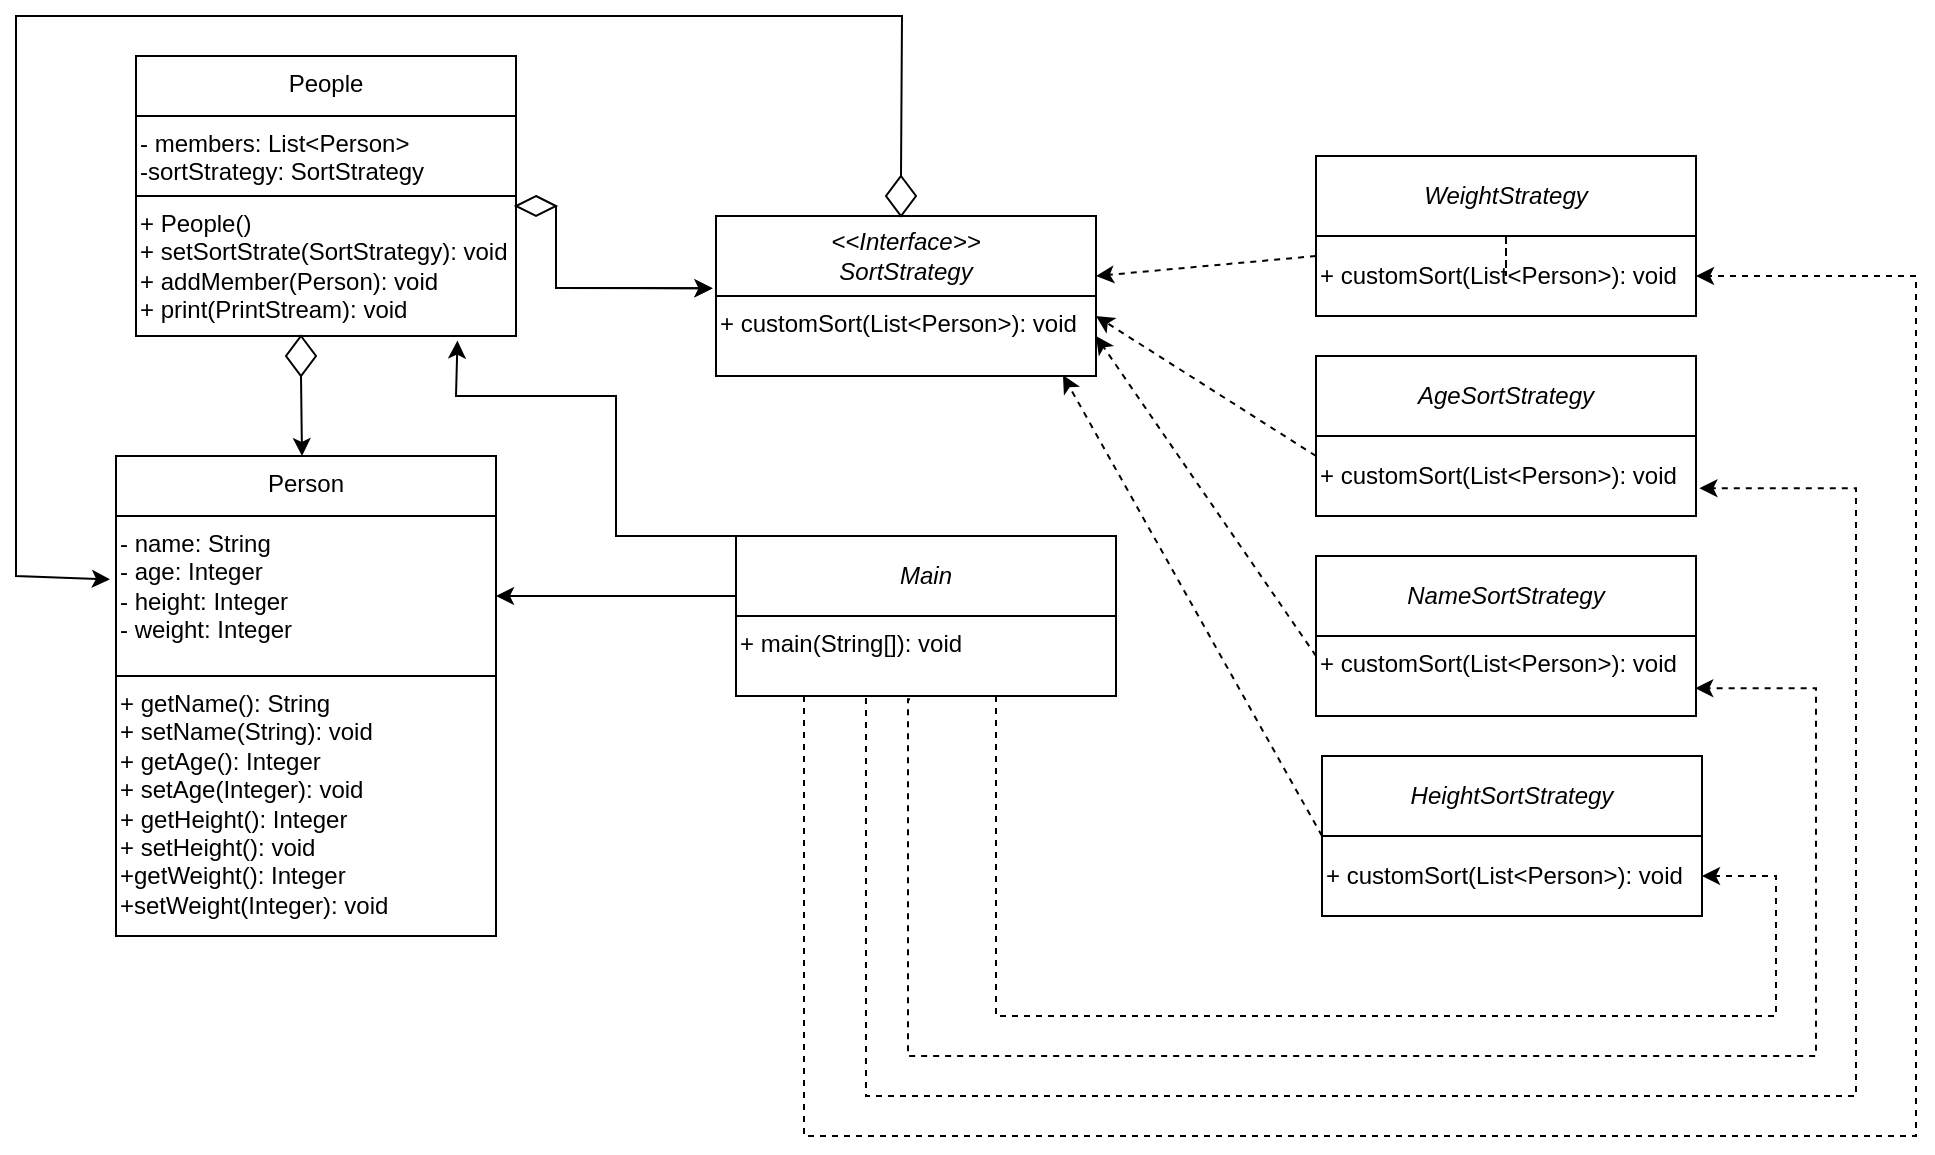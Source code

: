 <mxfile version="20.5.3" type="github">
  <diagram id="C5RBs43oDa-KdzZeNtuy" name="Page-1">
    <mxGraphModel dx="981" dy="548" grid="1" gridSize="10" guides="1" tooltips="1" connect="1" arrows="1" fold="1" page="1" pageScale="1" pageWidth="827" pageHeight="1169" math="0" shadow="0">
      <root>
        <mxCell id="WIyWlLk6GJQsqaUBKTNV-0" />
        <mxCell id="WIyWlLk6GJQsqaUBKTNV-1" parent="WIyWlLk6GJQsqaUBKTNV-0" />
        <mxCell id="MK1zx52-jrZ4IHoqgm-s-22" value="" style="group" vertex="1" connectable="0" parent="WIyWlLk6GJQsqaUBKTNV-1">
          <mxGeometry x="680" y="390" width="190" height="80" as="geometry" />
        </mxCell>
        <mxCell id="MK1zx52-jrZ4IHoqgm-s-12" value="+ customSort(List&amp;lt;Person&amp;gt;): void" style="rounded=0;whiteSpace=wrap;html=1;verticalAlign=top;align=left;" vertex="1" parent="MK1zx52-jrZ4IHoqgm-s-22">
          <mxGeometry y="40" width="190" height="40" as="geometry" />
        </mxCell>
        <mxCell id="MK1zx52-jrZ4IHoqgm-s-13" value="&lt;i&gt;NameSortStrategy&lt;/i&gt;" style="rounded=0;whiteSpace=wrap;html=1;align=center;" vertex="1" parent="MK1zx52-jrZ4IHoqgm-s-22">
          <mxGeometry width="190" height="40" as="geometry" />
        </mxCell>
        <mxCell id="MK1zx52-jrZ4IHoqgm-s-26" value="" style="group" vertex="1" connectable="0" parent="WIyWlLk6GJQsqaUBKTNV-1">
          <mxGeometry x="683" y="490" width="190" height="80" as="geometry" />
        </mxCell>
        <mxCell id="MK1zx52-jrZ4IHoqgm-s-18" value="+ customSort(List&amp;lt;Person&amp;gt;): void" style="rounded=0;whiteSpace=wrap;html=1;align=left;" vertex="1" parent="MK1zx52-jrZ4IHoqgm-s-26">
          <mxGeometry y="40" width="190" height="40" as="geometry" />
        </mxCell>
        <mxCell id="MK1zx52-jrZ4IHoqgm-s-19" value="&lt;i&gt;HeightSortStrategy&lt;/i&gt;" style="rounded=0;whiteSpace=wrap;html=1;align=center;" vertex="1" parent="MK1zx52-jrZ4IHoqgm-s-26">
          <mxGeometry width="190" height="40" as="geometry" />
        </mxCell>
        <mxCell id="MK1zx52-jrZ4IHoqgm-s-27" value="" style="group;align=left;" vertex="1" connectable="0" parent="WIyWlLk6GJQsqaUBKTNV-1">
          <mxGeometry x="680" y="290" width="190" height="80" as="geometry" />
        </mxCell>
        <mxCell id="MK1zx52-jrZ4IHoqgm-s-14" value="+ customSort(List&amp;lt;Person&amp;gt;): void" style="rounded=0;whiteSpace=wrap;html=1;container=0;align=left;" vertex="1" parent="MK1zx52-jrZ4IHoqgm-s-27">
          <mxGeometry y="40" width="190" height="40" as="geometry" />
        </mxCell>
        <mxCell id="MK1zx52-jrZ4IHoqgm-s-15" value="&lt;i&gt;AgeSortStrategy&lt;/i&gt;" style="rounded=0;whiteSpace=wrap;html=1;align=center;" vertex="1" parent="MK1zx52-jrZ4IHoqgm-s-27">
          <mxGeometry width="190" height="40" as="geometry" />
        </mxCell>
        <mxCell id="MK1zx52-jrZ4IHoqgm-s-31" value="" style="group" vertex="1" connectable="0" parent="WIyWlLk6GJQsqaUBKTNV-1">
          <mxGeometry x="390" y="380" width="190" height="80" as="geometry" />
        </mxCell>
        <mxCell id="MK1zx52-jrZ4IHoqgm-s-20" value="+ main(String[]): void" style="rounded=0;whiteSpace=wrap;html=1;align=left;verticalAlign=top;" vertex="1" parent="MK1zx52-jrZ4IHoqgm-s-31">
          <mxGeometry y="40" width="190" height="40" as="geometry" />
        </mxCell>
        <mxCell id="MK1zx52-jrZ4IHoqgm-s-21" value="&lt;i&gt;Main&lt;/i&gt;" style="rounded=0;whiteSpace=wrap;html=1;align=center;" vertex="1" parent="MK1zx52-jrZ4IHoqgm-s-31">
          <mxGeometry width="190" height="40" as="geometry" />
        </mxCell>
        <mxCell id="MK1zx52-jrZ4IHoqgm-s-41" value="" style="group" vertex="1" connectable="0" parent="WIyWlLk6GJQsqaUBKTNV-1">
          <mxGeometry x="80" y="340" width="190" height="240" as="geometry" />
        </mxCell>
        <mxCell id="MK1zx52-jrZ4IHoqgm-s-38" value="+ getName(): String&lt;br&gt;+ setName(String): void&lt;br&gt;+ getAge(): Integer&lt;br&gt;+ setAge(Integer): void&lt;br&gt;+ getHeight(): Integer&lt;br&gt;+ setHeight(): void&lt;br&gt;+getWeight(): Integer&lt;br&gt;&lt;div style=&quot;&quot;&gt;&lt;span style=&quot;background-color: initial;&quot;&gt;+setWeight(Integer): void&lt;/span&gt;&lt;/div&gt;" style="rounded=0;whiteSpace=wrap;html=1;verticalAlign=top;align=left;" vertex="1" parent="MK1zx52-jrZ4IHoqgm-s-41">
          <mxGeometry y="110" width="190" height="130" as="geometry" />
        </mxCell>
        <mxCell id="MK1zx52-jrZ4IHoqgm-s-39" value="- name: String&lt;br&gt;- age: Integer&lt;br&gt;- height: Integer&lt;br&gt;- weight: Integer&lt;br&gt;" style="rounded=0;whiteSpace=wrap;html=1;align=left;verticalAlign=top;" vertex="1" parent="MK1zx52-jrZ4IHoqgm-s-41">
          <mxGeometry y="30" width="190" height="80" as="geometry" />
        </mxCell>
        <mxCell id="MK1zx52-jrZ4IHoqgm-s-40" value="Person" style="rounded=0;whiteSpace=wrap;html=1;verticalAlign=top;" vertex="1" parent="MK1zx52-jrZ4IHoqgm-s-41">
          <mxGeometry width="190" height="30" as="geometry" />
        </mxCell>
        <mxCell id="MK1zx52-jrZ4IHoqgm-s-42" value="" style="group" vertex="1" connectable="0" parent="WIyWlLk6GJQsqaUBKTNV-1">
          <mxGeometry x="90" y="140" width="190" height="140" as="geometry" />
        </mxCell>
        <mxCell id="MK1zx52-jrZ4IHoqgm-s-36" value="+ People()&lt;br&gt;+ setSortStrate(SortStrategy): void&lt;br&gt;+ addMember(Person): void&lt;br&gt;+ print(PrintStream): void" style="rounded=0;whiteSpace=wrap;html=1;verticalAlign=top;align=left;" vertex="1" parent="MK1zx52-jrZ4IHoqgm-s-42">
          <mxGeometry y="70" width="190" height="70" as="geometry" />
        </mxCell>
        <mxCell id="MK1zx52-jrZ4IHoqgm-s-33" value="- members: List&amp;lt;Person&amp;gt;&lt;br&gt;-sortStrategy: SortStrategy" style="rounded=0;whiteSpace=wrap;html=1;align=left;verticalAlign=top;" vertex="1" parent="MK1zx52-jrZ4IHoqgm-s-42">
          <mxGeometry y="30" width="190" height="40" as="geometry" />
        </mxCell>
        <mxCell id="MK1zx52-jrZ4IHoqgm-s-37" value="People" style="rounded=0;whiteSpace=wrap;html=1;verticalAlign=top;" vertex="1" parent="MK1zx52-jrZ4IHoqgm-s-42">
          <mxGeometry width="190" height="30" as="geometry" />
        </mxCell>
        <mxCell id="MK1zx52-jrZ4IHoqgm-s-30" value="" style="group" vertex="1" connectable="0" parent="WIyWlLk6GJQsqaUBKTNV-1">
          <mxGeometry x="380" y="220" width="190" height="80" as="geometry" />
        </mxCell>
        <mxCell id="MK1zx52-jrZ4IHoqgm-s-10" value="+ customSort(List&amp;lt;Person&amp;gt;): void" style="rounded=0;whiteSpace=wrap;html=1;verticalAlign=top;align=left;" vertex="1" parent="MK1zx52-jrZ4IHoqgm-s-30">
          <mxGeometry y="40" width="190" height="40" as="geometry" />
        </mxCell>
        <mxCell id="MK1zx52-jrZ4IHoqgm-s-11" value="&lt;i&gt;&amp;lt;&amp;lt;Interface&amp;gt;&amp;gt;&lt;br&gt;&lt;/i&gt;&lt;div style=&quot;&quot;&gt;&lt;span style=&quot;background-color: initial;&quot;&gt;&lt;i&gt;SortStrategy&lt;/i&gt;&lt;/span&gt;&lt;/div&gt;" style="rounded=0;whiteSpace=wrap;html=1;align=center;" vertex="1" parent="MK1zx52-jrZ4IHoqgm-s-30">
          <mxGeometry width="190" height="40" as="geometry" />
        </mxCell>
        <mxCell id="MK1zx52-jrZ4IHoqgm-s-43" value="" style="group" vertex="1" connectable="0" parent="WIyWlLk6GJQsqaUBKTNV-1">
          <mxGeometry x="680" y="190" width="190" height="80" as="geometry" />
        </mxCell>
        <mxCell id="MK1zx52-jrZ4IHoqgm-s-16" value="+ customSort(List&amp;lt;Person&amp;gt;): void" style="rounded=0;whiteSpace=wrap;html=1;align=left;" vertex="1" parent="MK1zx52-jrZ4IHoqgm-s-43">
          <mxGeometry y="40" width="190" height="40" as="geometry" />
        </mxCell>
        <mxCell id="MK1zx52-jrZ4IHoqgm-s-49" style="edgeStyle=orthogonalEdgeStyle;rounded=0;orthogonalLoop=1;jettySize=auto;html=1;exitX=0.5;exitY=1;exitDx=0;exitDy=0;dashed=1;" edge="1" parent="MK1zx52-jrZ4IHoqgm-s-43" source="MK1zx52-jrZ4IHoqgm-s-17" target="MK1zx52-jrZ4IHoqgm-s-16">
          <mxGeometry relative="1" as="geometry" />
        </mxCell>
        <mxCell id="MK1zx52-jrZ4IHoqgm-s-17" value="&lt;i&gt;WeightStrategy&lt;/i&gt;" style="rounded=0;whiteSpace=wrap;html=1;align=center;" vertex="1" parent="MK1zx52-jrZ4IHoqgm-s-43">
          <mxGeometry width="190" height="40" as="geometry" />
        </mxCell>
        <mxCell id="MK1zx52-jrZ4IHoqgm-s-45" value="" style="endArrow=classic;html=1;rounded=0;edgeStyle=orthogonalEdgeStyle;dashed=1;entryX=1;entryY=0.5;entryDx=0;entryDy=0;" edge="1" parent="WIyWlLk6GJQsqaUBKTNV-1" target="MK1zx52-jrZ4IHoqgm-s-18">
          <mxGeometry width="50" height="50" relative="1" as="geometry">
            <mxPoint x="520" y="460" as="sourcePoint" />
            <mxPoint x="923" y="550" as="targetPoint" />
            <Array as="points">
              <mxPoint x="520" y="620" />
              <mxPoint x="910" y="620" />
              <mxPoint x="910" y="550" />
            </Array>
          </mxGeometry>
        </mxCell>
        <mxCell id="MK1zx52-jrZ4IHoqgm-s-46" value="" style="endArrow=classic;html=1;rounded=0;edgeStyle=orthogonalEdgeStyle;dashed=1;entryX=0.998;entryY=0.653;entryDx=0;entryDy=0;entryPerimeter=0;exitX=0.458;exitY=1.041;exitDx=0;exitDy=0;exitPerimeter=0;" edge="1" parent="WIyWlLk6GJQsqaUBKTNV-1" source="MK1zx52-jrZ4IHoqgm-s-20" target="MK1zx52-jrZ4IHoqgm-s-12">
          <mxGeometry width="50" height="50" relative="1" as="geometry">
            <mxPoint x="460" y="490" as="sourcePoint" />
            <mxPoint x="730" y="440" as="targetPoint" />
            <Array as="points">
              <mxPoint x="476" y="462" />
              <mxPoint x="476" y="640" />
              <mxPoint x="930" y="640" />
              <mxPoint x="930" y="456" />
            </Array>
          </mxGeometry>
        </mxCell>
        <mxCell id="MK1zx52-jrZ4IHoqgm-s-47" value="" style="endArrow=classic;html=1;rounded=0;edgeStyle=orthogonalEdgeStyle;dashed=1;entryX=1.009;entryY=0.653;entryDx=0;entryDy=0;entryPerimeter=0;" edge="1" parent="WIyWlLk6GJQsqaUBKTNV-1" target="MK1zx52-jrZ4IHoqgm-s-14">
          <mxGeometry width="50" height="50" relative="1" as="geometry">
            <mxPoint x="460" y="460" as="sourcePoint" />
            <mxPoint x="730" y="360" as="targetPoint" />
            <Array as="points">
              <mxPoint x="455" y="660" />
              <mxPoint x="950" y="660" />
              <mxPoint x="950" y="356" />
            </Array>
          </mxGeometry>
        </mxCell>
        <mxCell id="MK1zx52-jrZ4IHoqgm-s-48" value="" style="endArrow=classic;html=1;rounded=0;edgeStyle=orthogonalEdgeStyle;dashed=1;" edge="1" parent="WIyWlLk6GJQsqaUBKTNV-1">
          <mxGeometry width="50" height="50" relative="1" as="geometry">
            <mxPoint x="424" y="460" as="sourcePoint" />
            <mxPoint x="870" y="250" as="targetPoint" />
            <Array as="points">
              <mxPoint x="424" y="680" />
              <mxPoint x="980" y="680" />
              <mxPoint x="980" y="250" />
            </Array>
          </mxGeometry>
        </mxCell>
        <mxCell id="MK1zx52-jrZ4IHoqgm-s-51" value="" style="endArrow=classic;html=1;rounded=0;dashed=1;exitX=0;exitY=1;exitDx=0;exitDy=0;entryX=0.913;entryY=0.989;entryDx=0;entryDy=0;entryPerimeter=0;" edge="1" parent="WIyWlLk6GJQsqaUBKTNV-1" source="MK1zx52-jrZ4IHoqgm-s-19" target="MK1zx52-jrZ4IHoqgm-s-10">
          <mxGeometry width="50" height="50" relative="1" as="geometry">
            <mxPoint x="490" y="420" as="sourcePoint" />
            <mxPoint x="540" y="370" as="targetPoint" />
          </mxGeometry>
        </mxCell>
        <mxCell id="MK1zx52-jrZ4IHoqgm-s-52" value="" style="endArrow=classic;html=1;rounded=0;dashed=1;exitX=0;exitY=1;exitDx=0;exitDy=0;entryX=1;entryY=0.5;entryDx=0;entryDy=0;" edge="1" parent="WIyWlLk6GJQsqaUBKTNV-1" target="MK1zx52-jrZ4IHoqgm-s-10">
          <mxGeometry width="50" height="50" relative="1" as="geometry">
            <mxPoint x="680.0" y="440" as="sourcePoint" />
            <mxPoint x="567" y="190" as="targetPoint" />
          </mxGeometry>
        </mxCell>
        <mxCell id="MK1zx52-jrZ4IHoqgm-s-53" value="" style="endArrow=classic;html=1;rounded=0;dashed=1;exitX=0;exitY=1;exitDx=0;exitDy=0;" edge="1" parent="WIyWlLk6GJQsqaUBKTNV-1">
          <mxGeometry width="50" height="50" relative="1" as="geometry">
            <mxPoint x="680.0" y="340" as="sourcePoint" />
            <mxPoint x="570" y="270" as="targetPoint" />
          </mxGeometry>
        </mxCell>
        <mxCell id="MK1zx52-jrZ4IHoqgm-s-54" value="" style="endArrow=classic;html=1;rounded=0;dashed=1;exitX=0;exitY=1;exitDx=0;exitDy=0;entryX=1;entryY=0.75;entryDx=0;entryDy=0;" edge="1" parent="WIyWlLk6GJQsqaUBKTNV-1" target="MK1zx52-jrZ4IHoqgm-s-11">
          <mxGeometry width="50" height="50" relative="1" as="geometry">
            <mxPoint x="680.0" y="240" as="sourcePoint" />
            <mxPoint x="567" y="-10" as="targetPoint" />
          </mxGeometry>
        </mxCell>
        <mxCell id="MK1zx52-jrZ4IHoqgm-s-65" value="" style="rhombus;whiteSpace=wrap;html=1;" vertex="1" parent="WIyWlLk6GJQsqaUBKTNV-1">
          <mxGeometry x="280" y="210" width="20" height="10" as="geometry" />
        </mxCell>
        <mxCell id="MK1zx52-jrZ4IHoqgm-s-66" value="" style="endArrow=classic;html=1;rounded=0;exitX=1;exitY=0.5;exitDx=0;exitDy=0;entryX=-0.009;entryY=0.903;entryDx=0;entryDy=0;entryPerimeter=0;" edge="1" parent="WIyWlLk6GJQsqaUBKTNV-1" source="MK1zx52-jrZ4IHoqgm-s-65" target="MK1zx52-jrZ4IHoqgm-s-11">
          <mxGeometry width="50" height="50" relative="1" as="geometry">
            <mxPoint x="490" y="300" as="sourcePoint" />
            <mxPoint x="540" y="250" as="targetPoint" />
            <Array as="points">
              <mxPoint x="300" y="240" />
              <mxPoint x="300" y="256" />
            </Array>
          </mxGeometry>
        </mxCell>
        <mxCell id="MK1zx52-jrZ4IHoqgm-s-67" value="" style="endArrow=classic;html=1;rounded=0;entryX=-0.009;entryY=0.903;entryDx=0;entryDy=0;entryPerimeter=0;" edge="1" parent="WIyWlLk6GJQsqaUBKTNV-1" target="MK1zx52-jrZ4IHoqgm-s-11">
          <mxGeometry width="50" height="50" relative="1" as="geometry">
            <mxPoint x="300" y="215" as="sourcePoint" />
            <mxPoint x="378.29" y="256.12" as="targetPoint" />
            <Array as="points">
              <mxPoint x="300" y="256" />
              <mxPoint x="340" y="256" />
            </Array>
          </mxGeometry>
        </mxCell>
        <mxCell id="MK1zx52-jrZ4IHoqgm-s-68" value="" style="rhombus;whiteSpace=wrap;html=1;rotation=0;" vertex="1" parent="WIyWlLk6GJQsqaUBKTNV-1">
          <mxGeometry x="165" y="280" width="15" height="20" as="geometry" />
        </mxCell>
        <mxCell id="MK1zx52-jrZ4IHoqgm-s-69" value="" style="endArrow=classic;html=1;rounded=0;exitX=0.5;exitY=1;exitDx=0;exitDy=0;" edge="1" parent="WIyWlLk6GJQsqaUBKTNV-1" source="MK1zx52-jrZ4IHoqgm-s-68">
          <mxGeometry width="50" height="50" relative="1" as="geometry">
            <mxPoint x="390" y="310" as="sourcePoint" />
            <mxPoint x="173" y="340" as="targetPoint" />
          </mxGeometry>
        </mxCell>
        <mxCell id="MK1zx52-jrZ4IHoqgm-s-81" style="edgeStyle=none;rounded=0;orthogonalLoop=1;jettySize=auto;html=1;exitX=0.5;exitY=0;exitDx=0;exitDy=0;entryX=-0.016;entryY=0.396;entryDx=0;entryDy=0;entryPerimeter=0;" edge="1" parent="WIyWlLk6GJQsqaUBKTNV-1" source="MK1zx52-jrZ4IHoqgm-s-70" target="MK1zx52-jrZ4IHoqgm-s-39">
          <mxGeometry relative="1" as="geometry">
            <mxPoint x="472.5" y="70" as="targetPoint" />
            <Array as="points">
              <mxPoint x="473" y="120" />
              <mxPoint x="30" y="120" />
              <mxPoint x="30" y="340" />
              <mxPoint x="30" y="400" />
            </Array>
          </mxGeometry>
        </mxCell>
        <mxCell id="MK1zx52-jrZ4IHoqgm-s-70" value="" style="rhombus;whiteSpace=wrap;html=1;" vertex="1" parent="WIyWlLk6GJQsqaUBKTNV-1">
          <mxGeometry x="465" y="200" width="15" height="20" as="geometry" />
        </mxCell>
        <mxCell id="MK1zx52-jrZ4IHoqgm-s-73" style="edgeStyle=none;rounded=0;orthogonalLoop=1;jettySize=auto;html=1;exitX=0;exitY=0.75;exitDx=0;exitDy=0;entryX=1;entryY=0.5;entryDx=0;entryDy=0;" edge="1" parent="WIyWlLk6GJQsqaUBKTNV-1" source="MK1zx52-jrZ4IHoqgm-s-21" target="MK1zx52-jrZ4IHoqgm-s-39">
          <mxGeometry relative="1" as="geometry" />
        </mxCell>
        <mxCell id="MK1zx52-jrZ4IHoqgm-s-75" style="edgeStyle=none;rounded=0;orthogonalLoop=1;jettySize=auto;html=1;exitX=0;exitY=0;exitDx=0;exitDy=0;entryX=0.846;entryY=1.033;entryDx=0;entryDy=0;entryPerimeter=0;" edge="1" parent="WIyWlLk6GJQsqaUBKTNV-1" source="MK1zx52-jrZ4IHoqgm-s-21" target="MK1zx52-jrZ4IHoqgm-s-36">
          <mxGeometry relative="1" as="geometry">
            <Array as="points">
              <mxPoint x="330" y="380" />
              <mxPoint x="330" y="310" />
              <mxPoint x="250" y="310" />
            </Array>
          </mxGeometry>
        </mxCell>
      </root>
    </mxGraphModel>
  </diagram>
</mxfile>
